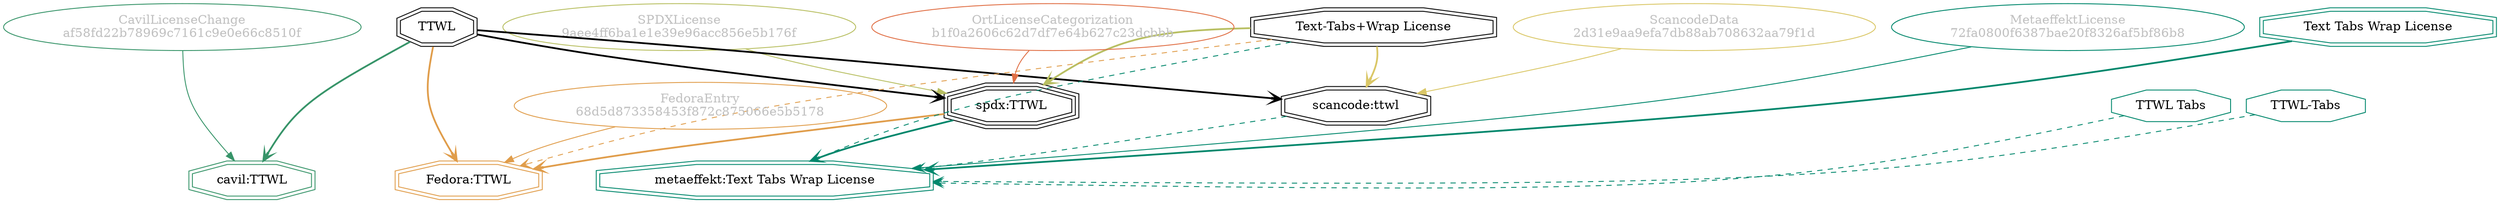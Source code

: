 strict digraph {
    node [shape=box];
    graph [splines=curved];
    4137 [label="SPDXLicense\n9aee4ff6ba1e1e39e96acc856e5b176f"
         ,fontcolor=gray
         ,color="#b8bf62"
         ,fillcolor="beige;1"
         ,shape=ellipse];
    4138 [label="spdx:TTWL"
         ,shape=tripleoctagon];
    4139 [label=TTWL
         ,shape=doubleoctagon];
    4140 [label="Text-Tabs+Wrap License"
         ,shape=doubleoctagon];
    8439 [label="FedoraEntry\n68d5d873358453f872c875066e5b5178"
         ,fontcolor=gray
         ,color="#e09d4b"
         ,fillcolor="beige;1"
         ,shape=ellipse];
    8440 [label="Fedora:TTWL"
         ,color="#e09d4b"
         ,shape=doubleoctagon];
    24638 [label="ScancodeData\n2d31e9aa9efa7db88ab708632aa79f1d"
          ,fontcolor=gray
          ,color="#dac767"
          ,fillcolor="beige;1"
          ,shape=ellipse];
    24639 [label="scancode:ttwl"
          ,shape=doubleoctagon];
    35233 [label="OrtLicenseCategorization\nb1f0a2606c62d7df7e64b627c23dcbbb"
          ,fontcolor=gray
          ,color="#e06f45"
          ,fillcolor="beige;1"
          ,shape=ellipse];
    38072 [label="CavilLicenseChange\naf58fd22b78969c7161c9e0e66c8510f"
          ,fontcolor=gray
          ,color="#379469"
          ,fillcolor="beige;1"
          ,shape=ellipse];
    38073 [label="cavil:TTWL"
          ,color="#379469"
          ,shape=doubleoctagon];
    48982 [label="MetaeffektLicense\n72fa0800f6387bae20f8326af5bf86b8"
          ,fontcolor=gray
          ,color="#00876c"
          ,fillcolor="beige;1"
          ,shape=ellipse];
    48983 [label="metaeffekt:Text Tabs Wrap License"
          ,color="#00876c"
          ,shape=doubleoctagon];
    48984 [label="Text Tabs Wrap License"
          ,color="#00876c"
          ,shape=doubleoctagon];
    48985 [label="TTWL Tabs"
          ,color="#00876c"
          ,shape=octagon];
    48986 [label="TTWL-Tabs"
          ,color="#00876c"
          ,shape=octagon];
    4137 -> 4138 [weight=0.5
                 ,color="#b8bf62"];
    4138 -> 8440 [style=bold
                 ,arrowhead=vee
                 ,weight=0.7
                 ,color="#e09d4b"];
    4138 -> 48983 [style=bold
                  ,arrowhead=vee
                  ,weight=0.7
                  ,color="#00876c"];
    4139 -> 4138 [style=bold
                 ,arrowhead=vee
                 ,weight=0.7];
    4139 -> 8440 [style=bold
                 ,arrowhead=vee
                 ,weight=0.7
                 ,color="#e09d4b"];
    4139 -> 8440 [style=bold
                 ,arrowhead=vee
                 ,weight=0.7
                 ,color="#e09d4b"];
    4139 -> 24639 [style=bold
                  ,arrowhead=vee
                  ,weight=0.7];
    4139 -> 38073 [style=bold
                  ,arrowhead=vee
                  ,weight=0.7
                  ,color="#379469"];
    4139 -> 38073 [style=bold
                  ,arrowhead=vee
                  ,weight=0.7
                  ,color="#379469"];
    4140 -> 4138 [style=bold
                 ,arrowhead=vee
                 ,weight=0.7
                 ,color="#b8bf62"];
    4140 -> 8440 [style=dashed
                 ,arrowhead=vee
                 ,weight=0.5
                 ,color="#e09d4b"];
    4140 -> 24639 [style=bold
                  ,arrowhead=vee
                  ,weight=0.7
                  ,color="#dac767"];
    4140 -> 48983 [style=dashed
                  ,arrowhead=vee
                  ,weight=0.5
                  ,color="#00876c"];
    8439 -> 8440 [weight=0.5
                 ,color="#e09d4b"];
    24638 -> 24639 [weight=0.5
                   ,color="#dac767"];
    24639 -> 48983 [style=dashed
                   ,arrowhead=vee
                   ,weight=0.5
                   ,color="#00876c"];
    35233 -> 4138 [weight=0.5
                  ,color="#e06f45"];
    38072 -> 38073 [weight=0.5
                   ,color="#379469"];
    48982 -> 48983 [weight=0.5
                   ,color="#00876c"];
    48984 -> 48983 [style=bold
                   ,arrowhead=vee
                   ,weight=0.7
                   ,color="#00876c"];
    48985 -> 48983 [style=dashed
                   ,arrowhead=vee
                   ,weight=0.5
                   ,color="#00876c"];
    48986 -> 48983 [style=dashed
                   ,arrowhead=vee
                   ,weight=0.5
                   ,color="#00876c"];
}
